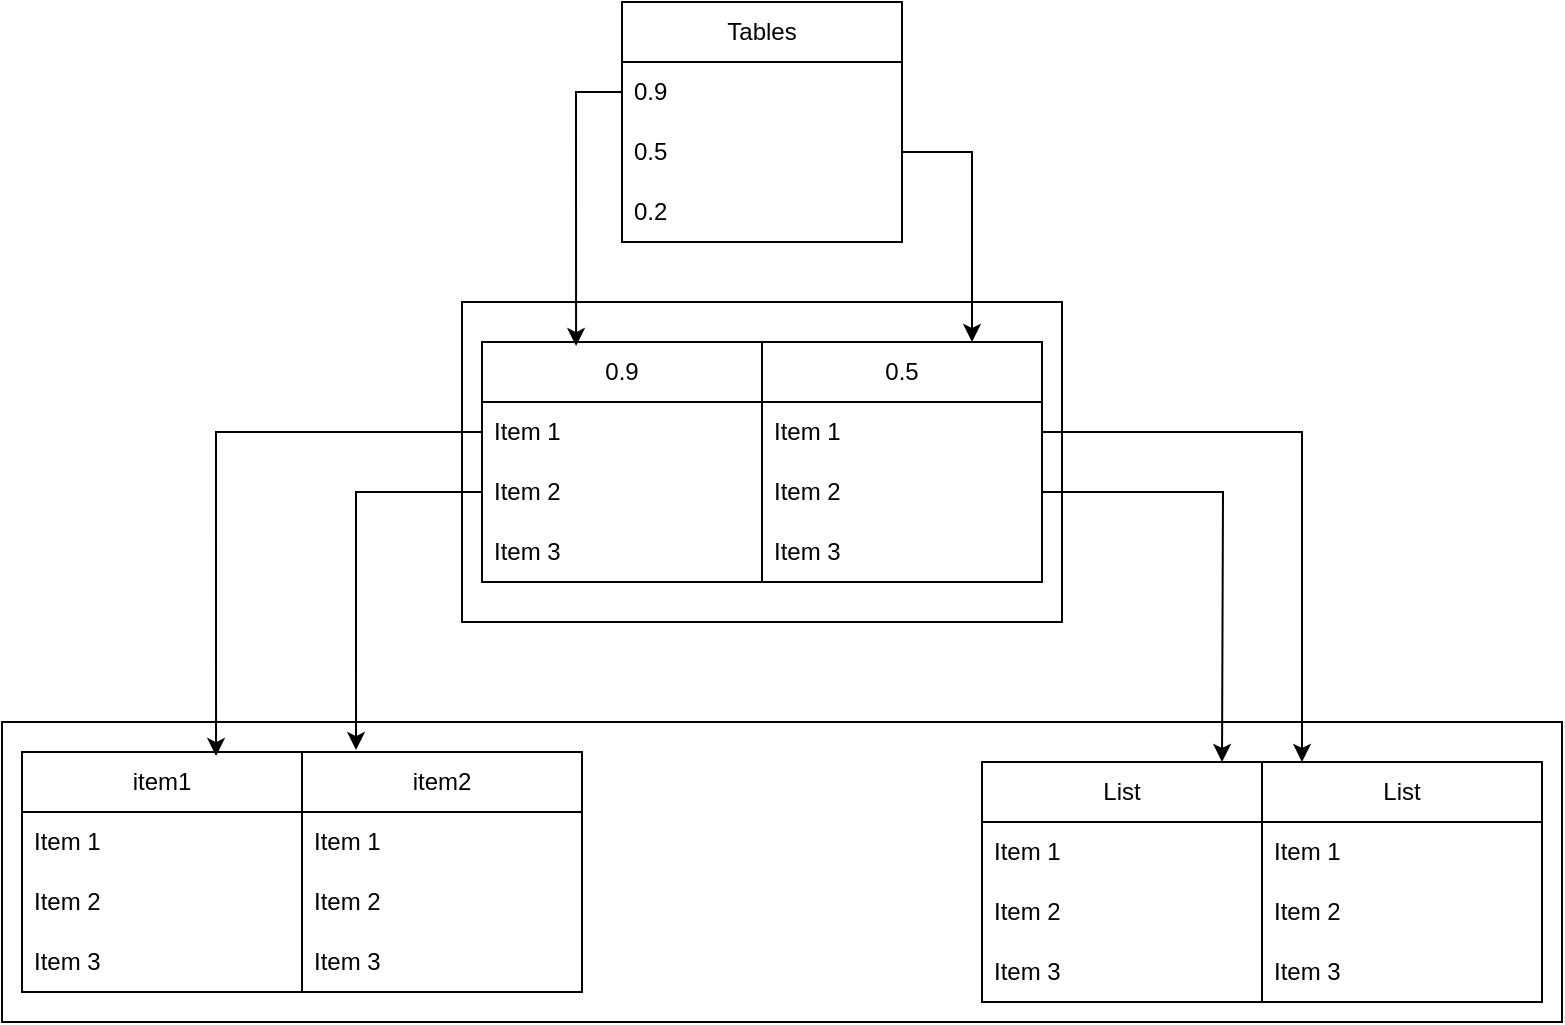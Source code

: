 <mxfile version="21.6.6" type="device">
  <diagram name="Страница 1" id="nEomF7rpTyeLaKoDYF7G">
    <mxGraphModel dx="1386" dy="759" grid="1" gridSize="10" guides="1" tooltips="1" connect="1" arrows="1" fold="1" page="1" pageScale="1" pageWidth="827" pageHeight="1169" math="0" shadow="0">
      <root>
        <mxCell id="0" />
        <mxCell id="1" parent="0" />
        <mxCell id="mfrcJeoPQE1vka_ckyzz-3" value="Tables" style="swimlane;fontStyle=0;childLayout=stackLayout;horizontal=1;startSize=30;horizontalStack=0;resizeParent=1;resizeParentMax=0;resizeLast=0;collapsible=1;marginBottom=0;whiteSpace=wrap;html=1;" vertex="1" parent="1">
          <mxGeometry x="330" y="80" width="140" height="120" as="geometry" />
        </mxCell>
        <mxCell id="mfrcJeoPQE1vka_ckyzz-4" value="0.9" style="text;strokeColor=none;fillColor=none;align=left;verticalAlign=middle;spacingLeft=4;spacingRight=4;overflow=hidden;points=[[0,0.5],[1,0.5]];portConstraint=eastwest;rotatable=0;whiteSpace=wrap;html=1;" vertex="1" parent="mfrcJeoPQE1vka_ckyzz-3">
          <mxGeometry y="30" width="140" height="30" as="geometry" />
        </mxCell>
        <mxCell id="mfrcJeoPQE1vka_ckyzz-5" value="0.5" style="text;strokeColor=none;fillColor=none;align=left;verticalAlign=middle;spacingLeft=4;spacingRight=4;overflow=hidden;points=[[0,0.5],[1,0.5]];portConstraint=eastwest;rotatable=0;whiteSpace=wrap;html=1;" vertex="1" parent="mfrcJeoPQE1vka_ckyzz-3">
          <mxGeometry y="60" width="140" height="30" as="geometry" />
        </mxCell>
        <mxCell id="mfrcJeoPQE1vka_ckyzz-6" value="0.2" style="text;strokeColor=none;fillColor=none;align=left;verticalAlign=middle;spacingLeft=4;spacingRight=4;overflow=hidden;points=[[0,0.5],[1,0.5]];portConstraint=eastwest;rotatable=0;whiteSpace=wrap;html=1;" vertex="1" parent="mfrcJeoPQE1vka_ckyzz-3">
          <mxGeometry y="90" width="140" height="30" as="geometry" />
        </mxCell>
        <mxCell id="mfrcJeoPQE1vka_ckyzz-12" value="" style="rounded=0;whiteSpace=wrap;html=1;" vertex="1" parent="1">
          <mxGeometry x="250" y="230" width="300" height="160" as="geometry" />
        </mxCell>
        <mxCell id="mfrcJeoPQE1vka_ckyzz-13" value="0.9" style="swimlane;fontStyle=0;childLayout=stackLayout;horizontal=1;startSize=30;horizontalStack=0;resizeParent=1;resizeParentMax=0;resizeLast=0;collapsible=1;marginBottom=0;whiteSpace=wrap;html=1;" vertex="1" parent="1">
          <mxGeometry x="260" y="250" width="140" height="120" as="geometry" />
        </mxCell>
        <mxCell id="mfrcJeoPQE1vka_ckyzz-14" value="Item 1" style="text;strokeColor=none;fillColor=none;align=left;verticalAlign=middle;spacingLeft=4;spacingRight=4;overflow=hidden;points=[[0,0.5],[1,0.5]];portConstraint=eastwest;rotatable=0;whiteSpace=wrap;html=1;" vertex="1" parent="mfrcJeoPQE1vka_ckyzz-13">
          <mxGeometry y="30" width="140" height="30" as="geometry" />
        </mxCell>
        <mxCell id="mfrcJeoPQE1vka_ckyzz-15" value="Item 2" style="text;strokeColor=none;fillColor=none;align=left;verticalAlign=middle;spacingLeft=4;spacingRight=4;overflow=hidden;points=[[0,0.5],[1,0.5]];portConstraint=eastwest;rotatable=0;whiteSpace=wrap;html=1;" vertex="1" parent="mfrcJeoPQE1vka_ckyzz-13">
          <mxGeometry y="60" width="140" height="30" as="geometry" />
        </mxCell>
        <mxCell id="mfrcJeoPQE1vka_ckyzz-16" value="Item 3" style="text;strokeColor=none;fillColor=none;align=left;verticalAlign=middle;spacingLeft=4;spacingRight=4;overflow=hidden;points=[[0,0.5],[1,0.5]];portConstraint=eastwest;rotatable=0;whiteSpace=wrap;html=1;" vertex="1" parent="mfrcJeoPQE1vka_ckyzz-13">
          <mxGeometry y="90" width="140" height="30" as="geometry" />
        </mxCell>
        <mxCell id="mfrcJeoPQE1vka_ckyzz-17" value="0.5" style="swimlane;fontStyle=0;childLayout=stackLayout;horizontal=1;startSize=30;horizontalStack=0;resizeParent=1;resizeParentMax=0;resizeLast=0;collapsible=1;marginBottom=0;whiteSpace=wrap;html=1;" vertex="1" parent="1">
          <mxGeometry x="400" y="250" width="140" height="120" as="geometry" />
        </mxCell>
        <mxCell id="mfrcJeoPQE1vka_ckyzz-18" value="Item 1" style="text;strokeColor=none;fillColor=none;align=left;verticalAlign=middle;spacingLeft=4;spacingRight=4;overflow=hidden;points=[[0,0.5],[1,0.5]];portConstraint=eastwest;rotatable=0;whiteSpace=wrap;html=1;" vertex="1" parent="mfrcJeoPQE1vka_ckyzz-17">
          <mxGeometry y="30" width="140" height="30" as="geometry" />
        </mxCell>
        <mxCell id="mfrcJeoPQE1vka_ckyzz-19" value="Item 2" style="text;strokeColor=none;fillColor=none;align=left;verticalAlign=middle;spacingLeft=4;spacingRight=4;overflow=hidden;points=[[0,0.5],[1,0.5]];portConstraint=eastwest;rotatable=0;whiteSpace=wrap;html=1;" vertex="1" parent="mfrcJeoPQE1vka_ckyzz-17">
          <mxGeometry y="60" width="140" height="30" as="geometry" />
        </mxCell>
        <mxCell id="mfrcJeoPQE1vka_ckyzz-20" value="Item 3" style="text;strokeColor=none;fillColor=none;align=left;verticalAlign=middle;spacingLeft=4;spacingRight=4;overflow=hidden;points=[[0,0.5],[1,0.5]];portConstraint=eastwest;rotatable=0;whiteSpace=wrap;html=1;" vertex="1" parent="mfrcJeoPQE1vka_ckyzz-17">
          <mxGeometry y="90" width="140" height="30" as="geometry" />
        </mxCell>
        <mxCell id="mfrcJeoPQE1vka_ckyzz-22" style="edgeStyle=orthogonalEdgeStyle;rounded=0;orthogonalLoop=1;jettySize=auto;html=1;exitX=0;exitY=0.5;exitDx=0;exitDy=0;entryX=0.336;entryY=0.017;entryDx=0;entryDy=0;entryPerimeter=0;" edge="1" parent="1" source="mfrcJeoPQE1vka_ckyzz-4" target="mfrcJeoPQE1vka_ckyzz-13">
          <mxGeometry relative="1" as="geometry" />
        </mxCell>
        <mxCell id="mfrcJeoPQE1vka_ckyzz-23" style="edgeStyle=orthogonalEdgeStyle;rounded=0;orthogonalLoop=1;jettySize=auto;html=1;entryX=0.75;entryY=0;entryDx=0;entryDy=0;" edge="1" parent="1" source="mfrcJeoPQE1vka_ckyzz-5" target="mfrcJeoPQE1vka_ckyzz-17">
          <mxGeometry relative="1" as="geometry" />
        </mxCell>
        <mxCell id="mfrcJeoPQE1vka_ckyzz-36" value="" style="rounded=0;whiteSpace=wrap;html=1;" vertex="1" parent="1">
          <mxGeometry x="20" y="440" width="780" height="150" as="geometry" />
        </mxCell>
        <mxCell id="mfrcJeoPQE1vka_ckyzz-37" value="item1" style="swimlane;fontStyle=0;childLayout=stackLayout;horizontal=1;startSize=30;horizontalStack=0;resizeParent=1;resizeParentMax=0;resizeLast=0;collapsible=1;marginBottom=0;whiteSpace=wrap;html=1;" vertex="1" parent="1">
          <mxGeometry x="30" y="455" width="140" height="120" as="geometry" />
        </mxCell>
        <mxCell id="mfrcJeoPQE1vka_ckyzz-38" value="Item 1" style="text;strokeColor=none;fillColor=none;align=left;verticalAlign=middle;spacingLeft=4;spacingRight=4;overflow=hidden;points=[[0,0.5],[1,0.5]];portConstraint=eastwest;rotatable=0;whiteSpace=wrap;html=1;" vertex="1" parent="mfrcJeoPQE1vka_ckyzz-37">
          <mxGeometry y="30" width="140" height="30" as="geometry" />
        </mxCell>
        <mxCell id="mfrcJeoPQE1vka_ckyzz-39" value="Item 2" style="text;strokeColor=none;fillColor=none;align=left;verticalAlign=middle;spacingLeft=4;spacingRight=4;overflow=hidden;points=[[0,0.5],[1,0.5]];portConstraint=eastwest;rotatable=0;whiteSpace=wrap;html=1;" vertex="1" parent="mfrcJeoPQE1vka_ckyzz-37">
          <mxGeometry y="60" width="140" height="30" as="geometry" />
        </mxCell>
        <mxCell id="mfrcJeoPQE1vka_ckyzz-40" value="Item 3" style="text;strokeColor=none;fillColor=none;align=left;verticalAlign=middle;spacingLeft=4;spacingRight=4;overflow=hidden;points=[[0,0.5],[1,0.5]];portConstraint=eastwest;rotatable=0;whiteSpace=wrap;html=1;" vertex="1" parent="mfrcJeoPQE1vka_ckyzz-37">
          <mxGeometry y="90" width="140" height="30" as="geometry" />
        </mxCell>
        <mxCell id="mfrcJeoPQE1vka_ckyzz-41" value="item2" style="swimlane;fontStyle=0;childLayout=stackLayout;horizontal=1;startSize=30;horizontalStack=0;resizeParent=1;resizeParentMax=0;resizeLast=0;collapsible=1;marginBottom=0;whiteSpace=wrap;html=1;" vertex="1" parent="1">
          <mxGeometry x="170" y="455" width="140" height="120" as="geometry" />
        </mxCell>
        <mxCell id="mfrcJeoPQE1vka_ckyzz-42" value="Item 1" style="text;strokeColor=none;fillColor=none;align=left;verticalAlign=middle;spacingLeft=4;spacingRight=4;overflow=hidden;points=[[0,0.5],[1,0.5]];portConstraint=eastwest;rotatable=0;whiteSpace=wrap;html=1;" vertex="1" parent="mfrcJeoPQE1vka_ckyzz-41">
          <mxGeometry y="30" width="140" height="30" as="geometry" />
        </mxCell>
        <mxCell id="mfrcJeoPQE1vka_ckyzz-43" value="Item 2" style="text;strokeColor=none;fillColor=none;align=left;verticalAlign=middle;spacingLeft=4;spacingRight=4;overflow=hidden;points=[[0,0.5],[1,0.5]];portConstraint=eastwest;rotatable=0;whiteSpace=wrap;html=1;" vertex="1" parent="mfrcJeoPQE1vka_ckyzz-41">
          <mxGeometry y="60" width="140" height="30" as="geometry" />
        </mxCell>
        <mxCell id="mfrcJeoPQE1vka_ckyzz-44" value="Item 3" style="text;strokeColor=none;fillColor=none;align=left;verticalAlign=middle;spacingLeft=4;spacingRight=4;overflow=hidden;points=[[0,0.5],[1,0.5]];portConstraint=eastwest;rotatable=0;whiteSpace=wrap;html=1;" vertex="1" parent="mfrcJeoPQE1vka_ckyzz-41">
          <mxGeometry y="90" width="140" height="30" as="geometry" />
        </mxCell>
        <mxCell id="mfrcJeoPQE1vka_ckyzz-46" value="List" style="swimlane;fontStyle=0;childLayout=stackLayout;horizontal=1;startSize=30;horizontalStack=0;resizeParent=1;resizeParentMax=0;resizeLast=0;collapsible=1;marginBottom=0;whiteSpace=wrap;html=1;" vertex="1" parent="1">
          <mxGeometry x="650" y="460" width="140" height="120" as="geometry" />
        </mxCell>
        <mxCell id="mfrcJeoPQE1vka_ckyzz-47" value="Item 1" style="text;strokeColor=none;fillColor=none;align=left;verticalAlign=middle;spacingLeft=4;spacingRight=4;overflow=hidden;points=[[0,0.5],[1,0.5]];portConstraint=eastwest;rotatable=0;whiteSpace=wrap;html=1;" vertex="1" parent="mfrcJeoPQE1vka_ckyzz-46">
          <mxGeometry y="30" width="140" height="30" as="geometry" />
        </mxCell>
        <mxCell id="mfrcJeoPQE1vka_ckyzz-48" value="Item 2" style="text;strokeColor=none;fillColor=none;align=left;verticalAlign=middle;spacingLeft=4;spacingRight=4;overflow=hidden;points=[[0,0.5],[1,0.5]];portConstraint=eastwest;rotatable=0;whiteSpace=wrap;html=1;" vertex="1" parent="mfrcJeoPQE1vka_ckyzz-46">
          <mxGeometry y="60" width="140" height="30" as="geometry" />
        </mxCell>
        <mxCell id="mfrcJeoPQE1vka_ckyzz-49" value="Item 3" style="text;strokeColor=none;fillColor=none;align=left;verticalAlign=middle;spacingLeft=4;spacingRight=4;overflow=hidden;points=[[0,0.5],[1,0.5]];portConstraint=eastwest;rotatable=0;whiteSpace=wrap;html=1;" vertex="1" parent="mfrcJeoPQE1vka_ckyzz-46">
          <mxGeometry y="90" width="140" height="30" as="geometry" />
        </mxCell>
        <mxCell id="mfrcJeoPQE1vka_ckyzz-45" style="edgeStyle=orthogonalEdgeStyle;rounded=0;orthogonalLoop=1;jettySize=auto;html=1;" edge="1" parent="1" source="mfrcJeoPQE1vka_ckyzz-18" target="mfrcJeoPQE1vka_ckyzz-46">
          <mxGeometry relative="1" as="geometry">
            <mxPoint x="670" y="380" as="targetPoint" />
            <Array as="points">
              <mxPoint x="670" y="295" />
            </Array>
          </mxGeometry>
        </mxCell>
        <mxCell id="mfrcJeoPQE1vka_ckyzz-51" value="List" style="swimlane;fontStyle=0;childLayout=stackLayout;horizontal=1;startSize=30;horizontalStack=0;resizeParent=1;resizeParentMax=0;resizeLast=0;collapsible=1;marginBottom=0;whiteSpace=wrap;html=1;" vertex="1" parent="1">
          <mxGeometry x="510" y="460" width="140" height="120" as="geometry" />
        </mxCell>
        <mxCell id="mfrcJeoPQE1vka_ckyzz-52" value="Item 1" style="text;strokeColor=none;fillColor=none;align=left;verticalAlign=middle;spacingLeft=4;spacingRight=4;overflow=hidden;points=[[0,0.5],[1,0.5]];portConstraint=eastwest;rotatable=0;whiteSpace=wrap;html=1;" vertex="1" parent="mfrcJeoPQE1vka_ckyzz-51">
          <mxGeometry y="30" width="140" height="30" as="geometry" />
        </mxCell>
        <mxCell id="mfrcJeoPQE1vka_ckyzz-53" value="Item 2" style="text;strokeColor=none;fillColor=none;align=left;verticalAlign=middle;spacingLeft=4;spacingRight=4;overflow=hidden;points=[[0,0.5],[1,0.5]];portConstraint=eastwest;rotatable=0;whiteSpace=wrap;html=1;" vertex="1" parent="mfrcJeoPQE1vka_ckyzz-51">
          <mxGeometry y="60" width="140" height="30" as="geometry" />
        </mxCell>
        <mxCell id="mfrcJeoPQE1vka_ckyzz-54" value="Item 3" style="text;strokeColor=none;fillColor=none;align=left;verticalAlign=middle;spacingLeft=4;spacingRight=4;overflow=hidden;points=[[0,0.5],[1,0.5]];portConstraint=eastwest;rotatable=0;whiteSpace=wrap;html=1;" vertex="1" parent="mfrcJeoPQE1vka_ckyzz-51">
          <mxGeometry y="90" width="140" height="30" as="geometry" />
        </mxCell>
        <mxCell id="mfrcJeoPQE1vka_ckyzz-50" style="edgeStyle=orthogonalEdgeStyle;rounded=0;orthogonalLoop=1;jettySize=auto;html=1;" edge="1" parent="1" source="mfrcJeoPQE1vka_ckyzz-19">
          <mxGeometry relative="1" as="geometry">
            <mxPoint x="630" y="460" as="targetPoint" />
            <mxPoint x="590" y="325" as="sourcePoint" />
          </mxGeometry>
        </mxCell>
        <mxCell id="mfrcJeoPQE1vka_ckyzz-27" style="edgeStyle=orthogonalEdgeStyle;rounded=0;orthogonalLoop=1;jettySize=auto;html=1;entryX=0.193;entryY=-0.008;entryDx=0;entryDy=0;entryPerimeter=0;" edge="1" parent="1" source="mfrcJeoPQE1vka_ckyzz-15" target="mfrcJeoPQE1vka_ckyzz-41">
          <mxGeometry relative="1" as="geometry">
            <mxPoint x="190" y="440" as="targetPoint" />
          </mxGeometry>
        </mxCell>
        <mxCell id="mfrcJeoPQE1vka_ckyzz-26" style="edgeStyle=orthogonalEdgeStyle;rounded=0;orthogonalLoop=1;jettySize=auto;html=1;entryX=0.693;entryY=0.017;entryDx=0;entryDy=0;entryPerimeter=0;" edge="1" parent="1" source="mfrcJeoPQE1vka_ckyzz-14" target="mfrcJeoPQE1vka_ckyzz-37">
          <mxGeometry relative="1" as="geometry">
            <mxPoint x="150" y="440" as="targetPoint" />
          </mxGeometry>
        </mxCell>
      </root>
    </mxGraphModel>
  </diagram>
</mxfile>
